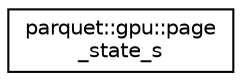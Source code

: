 digraph "Graphical Class Hierarchy"
{
  edge [fontname="Helvetica",fontsize="10",labelfontname="Helvetica",labelfontsize="10"];
  node [fontname="Helvetica",fontsize="10",shape=record];
  rankdir="LR";
  Node0 [label="parquet::gpu::page\l_state_s",height=0.2,width=0.4,color="black", fillcolor="white", style="filled",URL="$structparquet_1_1gpu_1_1page__state__s.html"];
}
